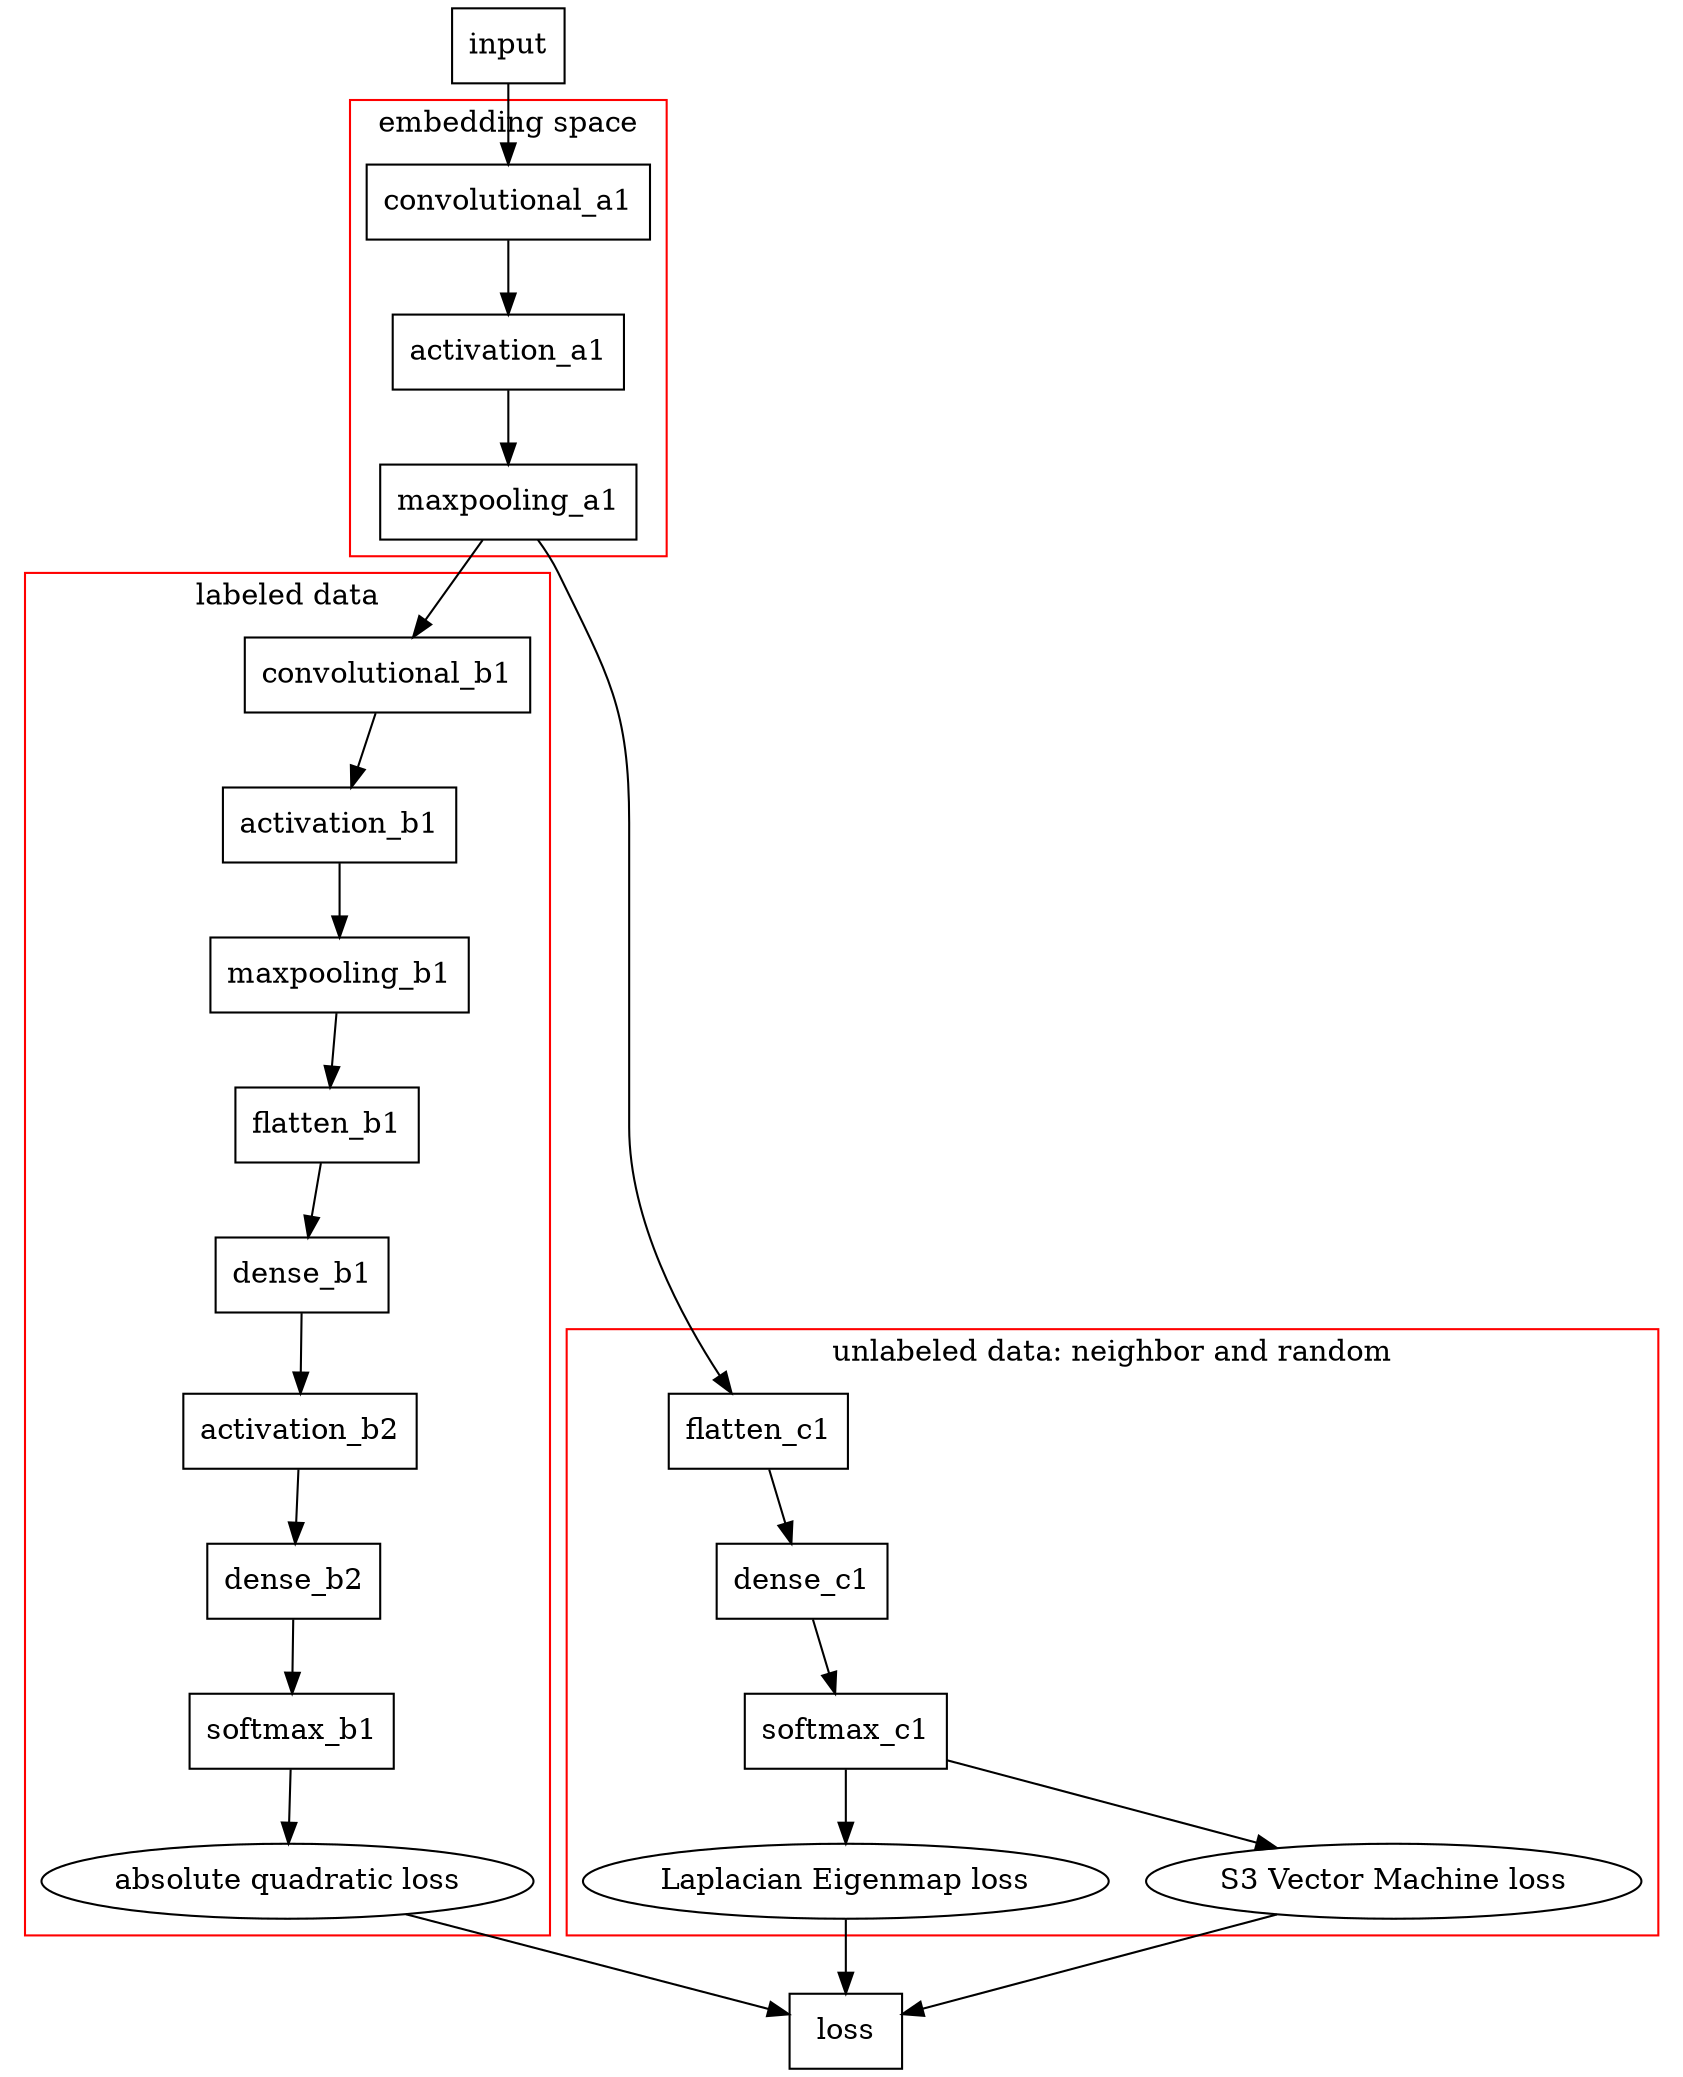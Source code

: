 digraph G {
    node [shape=box]
	subgraph cluster_embedding {
		label = "embedding space";
		color=red;
        "convolutional_a1" -> "activation_a1";
        "activation_a1" -> "maxpooling_a1";
	}

	subgraph cluster_supervised {
		label = "labeled data";
        color = red;
        "convolutional_b1" -> "activation_b1";
        "activation_b1" -> "maxpooling_b1";
        "maxpooling_b1" -> "flatten_b1";
        "flatten_b1" -> "dense_b1";
        "dense_b1" -> "activation_b2";
        "activation_b2" -> "dense_b2";
        "dense_b2" -> "softmax_b1";
        "softmax_b1" -> "absolute quadratic loss";
	}

    subgraph cluster_unsupervised {
		label = "unlabeled data: neighbor and random";
        color = red;
        "flatten_c1" -> "dense_c1";
        "dense_c1" -> "softmax_c1";
        "softmax_c1" -> "Laplacian Eigenmap loss";
        "softmax_c1" -> "S3 Vector Machine loss";
    }

    "input" -> "convolutional_a1";
    
    "maxpooling_a1" -> "convolutional_b1";
    "maxpooling_a1" -> "flatten_c1";

    "Laplacian Eigenmap loss" -> "loss";
    "S3 Vector Machine loss" -> "loss";
    "absolute quadratic loss" -> "loss";

    "Laplacian Eigenmap loss" [shape=oval];
    "S3 Vector Machine loss" [shape=oval];
    "absolute quadratic loss" [shape=oval];
}